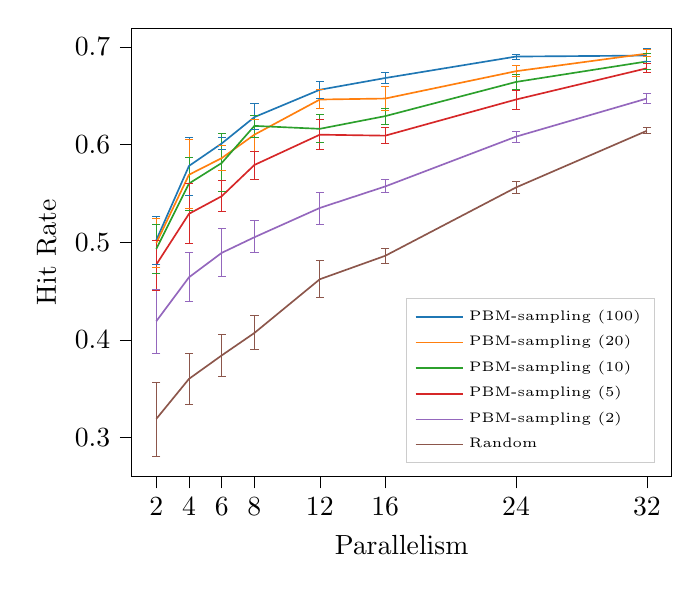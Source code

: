 % This file was created with tikzplotlib v0.10.1.
\begin{tikzpicture}

\definecolor{crimson2143940}{RGB}{214,39,40}
\definecolor{darkgray176}{RGB}{176,176,176}
\definecolor{darkorange25512714}{RGB}{255,127,14}
\definecolor{forestgreen4416044}{RGB}{44,160,44}
\definecolor{lightgray204}{RGB}{204,204,204}
\definecolor{mediumpurple148103189}{RGB}{148,103,189}
\definecolor{sienna1408675}{RGB}{140,86,75}
\definecolor{steelblue31119180}{RGB}{31,119,180}

\begin{axis}[
legend cell align={left},
legend style={
  font=\tiny,
  fill opacity=0.8,
  draw opacity=1,
  text opacity=1,
  at={(0.97,0.03)},
  anchor=south east,
  draw=lightgray204
},
tick align=outside,
tick pos=left,
%title={Hit rate vs parallelism - Sequential Scans - Impact of Sample Size},
x grid style={darkgray176},
xlabel={Parallelism},
xtick=data,
xmin=0.5, xmax=33.5,
xtick style={color=black},
y grid style={darkgray176},
ylabel={Hit Rate},
ymin=0.26, ymax=0.719,
ytick style={color=black}
]
\path [draw=steelblue31119180, line width=0.3px]
(axis cs:2,0.477)
--(axis cs:2,0.526);

\path [draw=steelblue31119180, line width=0.3px]
(axis cs:4,0.548)
--(axis cs:4,0.607);

\path [draw=steelblue31119180, line width=0.3px]
(axis cs:6,0.595)
--(axis cs:6,0.607);

\path [draw=steelblue31119180, line width=0.3px]
(axis cs:8,0.615)
--(axis cs:8,0.642);

\path [draw=steelblue31119180, line width=0.3px]
(axis cs:12,0.647)
--(axis cs:12,0.665);

\path [draw=steelblue31119180, line width=0.3px]
(axis cs:16,0.662)
--(axis cs:16,0.674);

\path [draw=steelblue31119180, line width=0.3px]
(axis cs:24,0.687)
--(axis cs:24,0.692);

\path [draw=steelblue31119180, line width=0.3px]
(axis cs:32,0.685)
--(axis cs:32,0.698);

\addplot [line width=0.3px, steelblue31119180, mark=-, mark size=1.5, mark options={solid}, only marks, forget plot]
table {%
2 0.477
4 0.548
6 0.595
8 0.615
12 0.647
16 0.662
24 0.687
32 0.685
};
\addplot [line width=0.3px, steelblue31119180, mark=-, mark size=1.5, mark options={solid}, only marks, forget plot]
table {%
2 0.526
4 0.607
6 0.607
8 0.642
12 0.665
16 0.674
24 0.692
32 0.698
};
\path [draw=darkorange25512714, line width=0.3px]
(axis cs:2,0.474)
--(axis cs:2,0.524);

\path [draw=darkorange25512714, line width=0.3px]
(axis cs:4,0.534)
--(axis cs:4,0.605);

\path [draw=darkorange25512714, line width=0.3px]
(axis cs:6,0.573)
--(axis cs:6,0.599);

\path [draw=darkorange25512714, line width=0.3px]
(axis cs:8,0.593)
--(axis cs:8,0.626);

\path [draw=darkorange25512714, line width=0.3px]
(axis cs:12,0.637)
--(axis cs:12,0.656);

\path [draw=darkorange25512714, line width=0.3px]
(axis cs:16,0.635)
--(axis cs:16,0.659);

\path [draw=darkorange25512714, line width=0.3px]
(axis cs:24,0.67)
--(axis cs:24,0.681);

\path [draw=darkorange25512714, line width=0.3px]
(axis cs:32,0.69)
--(axis cs:32,0.697);

\addplot [line width=0.3px, darkorange25512714, mark=-, mark size=1.5, mark options={solid}, only marks, forget plot]
table {%
2 0.474
4 0.534
6 0.573
8 0.593
12 0.637
16 0.635
24 0.67
32 0.69
};
\addplot [line width=0.3px, darkorange25512714, mark=-, mark size=1.5, mark options={solid}, only marks, forget plot]
table {%
2 0.524
4 0.605
6 0.599
8 0.626
12 0.656
16 0.659
24 0.681
32 0.697
};
\path [draw=forestgreen4416044, line width=0.3px]
(axis cs:2,0.468)
--(axis cs:2,0.518);

\path [draw=forestgreen4416044, line width=0.3px]
(axis cs:4,0.532)
--(axis cs:4,0.587);

\path [draw=forestgreen4416044, line width=0.3px]
(axis cs:6,0.552)
--(axis cs:6,0.611);

\path [draw=forestgreen4416044, line width=0.3px]
(axis cs:8,0.607)
--(axis cs:8,0.63);

\path [draw=forestgreen4416044, line width=0.3px]
(axis cs:12,0.602)
--(axis cs:12,0.631);

\path [draw=forestgreen4416044, line width=0.3px]
(axis cs:16,0.621)
--(axis cs:16,0.637);

\path [draw=forestgreen4416044, line width=0.3px]
(axis cs:24,0.656)
--(axis cs:24,0.672);

\path [draw=forestgreen4416044, line width=0.3px]
(axis cs:32,0.677)
--(axis cs:32,0.693);

\addplot [line width=0.3px, forestgreen4416044, mark=-, mark size=1.5, mark options={solid}, only marks, forget plot]
table {%
2 0.468
4 0.532
6 0.552
8 0.607
12 0.602
16 0.621
24 0.656
32 0.677
};
\addplot [line width=0.3px, forestgreen4416044, mark=-, mark size=1.5, mark options={solid}, only marks, forget plot]
table {%
2 0.518
4 0.587
6 0.611
8 0.63
12 0.631
16 0.637
24 0.672
32 0.693
};
\path [draw=crimson2143940, line width=0.3px]
(axis cs:2,0.451)
--(axis cs:2,0.502);

\path [draw=crimson2143940, line width=0.3px]
(axis cs:4,0.499)
--(axis cs:4,0.56);

\path [draw=crimson2143940, line width=0.3px]
(axis cs:6,0.531)
--(axis cs:6,0.563);

\path [draw=crimson2143940, line width=0.3px]
(axis cs:8,0.564)
--(axis cs:8,0.593);

\path [draw=crimson2143940, line width=0.3px]
(axis cs:12,0.595)
--(axis cs:12,0.626);

\path [draw=crimson2143940, line width=0.3px]
(axis cs:16,0.601)
--(axis cs:16,0.617);

\path [draw=crimson2143940, line width=0.3px]
(axis cs:24,0.636)
--(axis cs:24,0.655);

\path [draw=crimson2143940, line width=0.3px]
(axis cs:32,0.674)
--(axis cs:32,0.683);

\addplot [line width=0.3px, crimson2143940, mark=-, mark size=1.5, mark options={solid}, only marks, forget plot]
table {%
2 0.451
4 0.499
6 0.531
8 0.564
12 0.595
16 0.601
24 0.636
32 0.674
};
\addplot [line width=0.3px, crimson2143940, mark=-, mark size=1.5, mark options={solid}, only marks, forget plot]
table {%
2 0.502
4 0.56
6 0.563
8 0.593
12 0.626
16 0.617
24 0.655
32 0.683
};
\path [draw=mediumpurple148103189, line width=0.3px]
(axis cs:2,0.386)
--(axis cs:2,0.452);

\path [draw=mediumpurple148103189, line width=0.3px]
(axis cs:4,0.439)
--(axis cs:4,0.489);

\path [draw=mediumpurple148103189, line width=0.3px]
(axis cs:6,0.465)
--(axis cs:6,0.514);

\path [draw=mediumpurple148103189, line width=0.3px]
(axis cs:8,0.489)
--(axis cs:8,0.522);

\path [draw=mediumpurple148103189, line width=0.3px]
(axis cs:12,0.518)
--(axis cs:12,0.551);

\path [draw=mediumpurple148103189, line width=0.3px]
(axis cs:16,0.551)
--(axis cs:16,0.564);

\path [draw=mediumpurple148103189, line width=0.3px]
(axis cs:24,0.602)
--(axis cs:24,0.613);

\path [draw=mediumpurple148103189, line width=0.3px]
(axis cs:32,0.642)
--(axis cs:32,0.652);

\addplot [line width=0.3px, mediumpurple148103189, mark=-, mark size=1.5, mark options={solid}, only marks, forget plot]
table {%
2 0.386
4 0.439
6 0.465
8 0.489
12 0.518
16 0.551
24 0.602
32 0.642
};
\addplot [line width=0.3px, mediumpurple148103189, mark=-, mark size=1.5, mark options={solid}, only marks, forget plot]
table {%
2 0.452
4 0.489
6 0.514
8 0.522
12 0.551
16 0.564
24 0.613
32 0.652
};
\path [draw=sienna1408675, line width=0.3px]
(axis cs:2,0.281)
--(axis cs:2,0.356);

\path [draw=sienna1408675, line width=0.3px]
(axis cs:4,0.334)
--(axis cs:4,0.386);

\path [draw=sienna1408675, line width=0.3px]
(axis cs:6,0.362)
--(axis cs:6,0.406);

\path [draw=sienna1408675, line width=0.3px]
(axis cs:8,0.39)
--(axis cs:8,0.425);

\path [draw=sienna1408675, line width=0.3px]
(axis cs:12,0.443)
--(axis cs:12,0.481);

\path [draw=sienna1408675, line width=0.3px]
(axis cs:16,0.478)
--(axis cs:16,0.494);

\path [draw=sienna1408675, line width=0.3px]
(axis cs:24,0.55)
--(axis cs:24,0.562);

\path [draw=sienna1408675, line width=0.3px]
(axis cs:32,0.611)
--(axis cs:32,0.617);

\addplot [line width=0.3px, sienna1408675, mark=-, mark size=1.5, mark options={solid}, only marks, forget plot]
table {%
2 0.281
4 0.334
6 0.362
8 0.39
12 0.443
16 0.478
24 0.55
32 0.611
};
\addplot [line width=0.3px, sienna1408675, mark=-, mark size=1.5, mark options={solid}, only marks, forget plot]
table {%
2 0.356
4 0.386
6 0.406
8 0.425
12 0.481
16 0.494
24 0.562
32 0.617
};
\addplot [semithick, steelblue31119180]
table {%
2 0.502
4 0.578
6 0.601
8 0.628
12 0.656
16 0.668
24 0.69
32 0.691
};
\addlegendentry{PBM-sampling (100)}
\addplot [semithick, darkorange25512714]
table {%
2 0.499
4 0.569
6 0.586
8 0.61
12 0.646
16 0.647
24 0.675
32 0.693
};
\addlegendentry{PBM-sampling (20)}
\addplot [semithick, forestgreen4416044]
table {%
2 0.493
4 0.56
6 0.581
8 0.619
12 0.616
16 0.629
24 0.664
32 0.685
};
\addlegendentry{PBM-sampling (10)}
\addplot [semithick, crimson2143940]
table {%
2 0.477
4 0.529
6 0.547
8 0.579
12 0.61
16 0.609
24 0.646
32 0.678
};
\addlegendentry{PBM-sampling (5)}
\addplot [semithick, mediumpurple148103189]
table {%
2 0.419
4 0.464
6 0.489
8 0.505
12 0.535
16 0.557
24 0.608
32 0.647
};
\addlegendentry{PBM-sampling (2)}
\addplot [semithick, sienna1408675]
table {%
2 0.319
4 0.36
6 0.384
8 0.407
12 0.462
16 0.486
24 0.556
32 0.614
};
\addlegendentry{Random}
\end{axis}

\end{tikzpicture}
